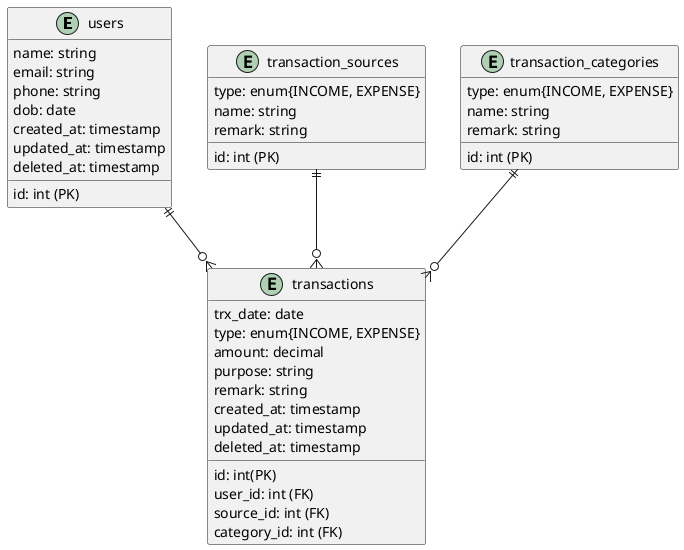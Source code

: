 @startuml ERD

' ENTITIES
entity users {
    id: int (PK)
    name: string
    email: string
    phone: string
    dob: date
    created_at: timestamp
    updated_at: timestamp
    deleted_at: timestamp
}

entity transactions {
    id: int(PK)
    trx_date: date
    type: enum{INCOME, EXPENSE}
    user_id: int (FK)
    source_id: int (FK)
    category_id: int (FK)
    amount: decimal
    purpose: string
    remark: string
    created_at: timestamp
    updated_at: timestamp
    deleted_at: timestamp
}

entity transaction_sources {
    id: int (PK)
    type: enum{INCOME, EXPENSE}
    name: string
    remark: string
}

entity transaction_categories {
    id: int (PK)
    type: enum{INCOME, EXPENSE}
    name: string
    remark: string
}

' RELATIONSHIPS
users ||--o{ transactions
transaction_sources ||--o{ transactions
transaction_categories ||--o{ transactions

@enduml